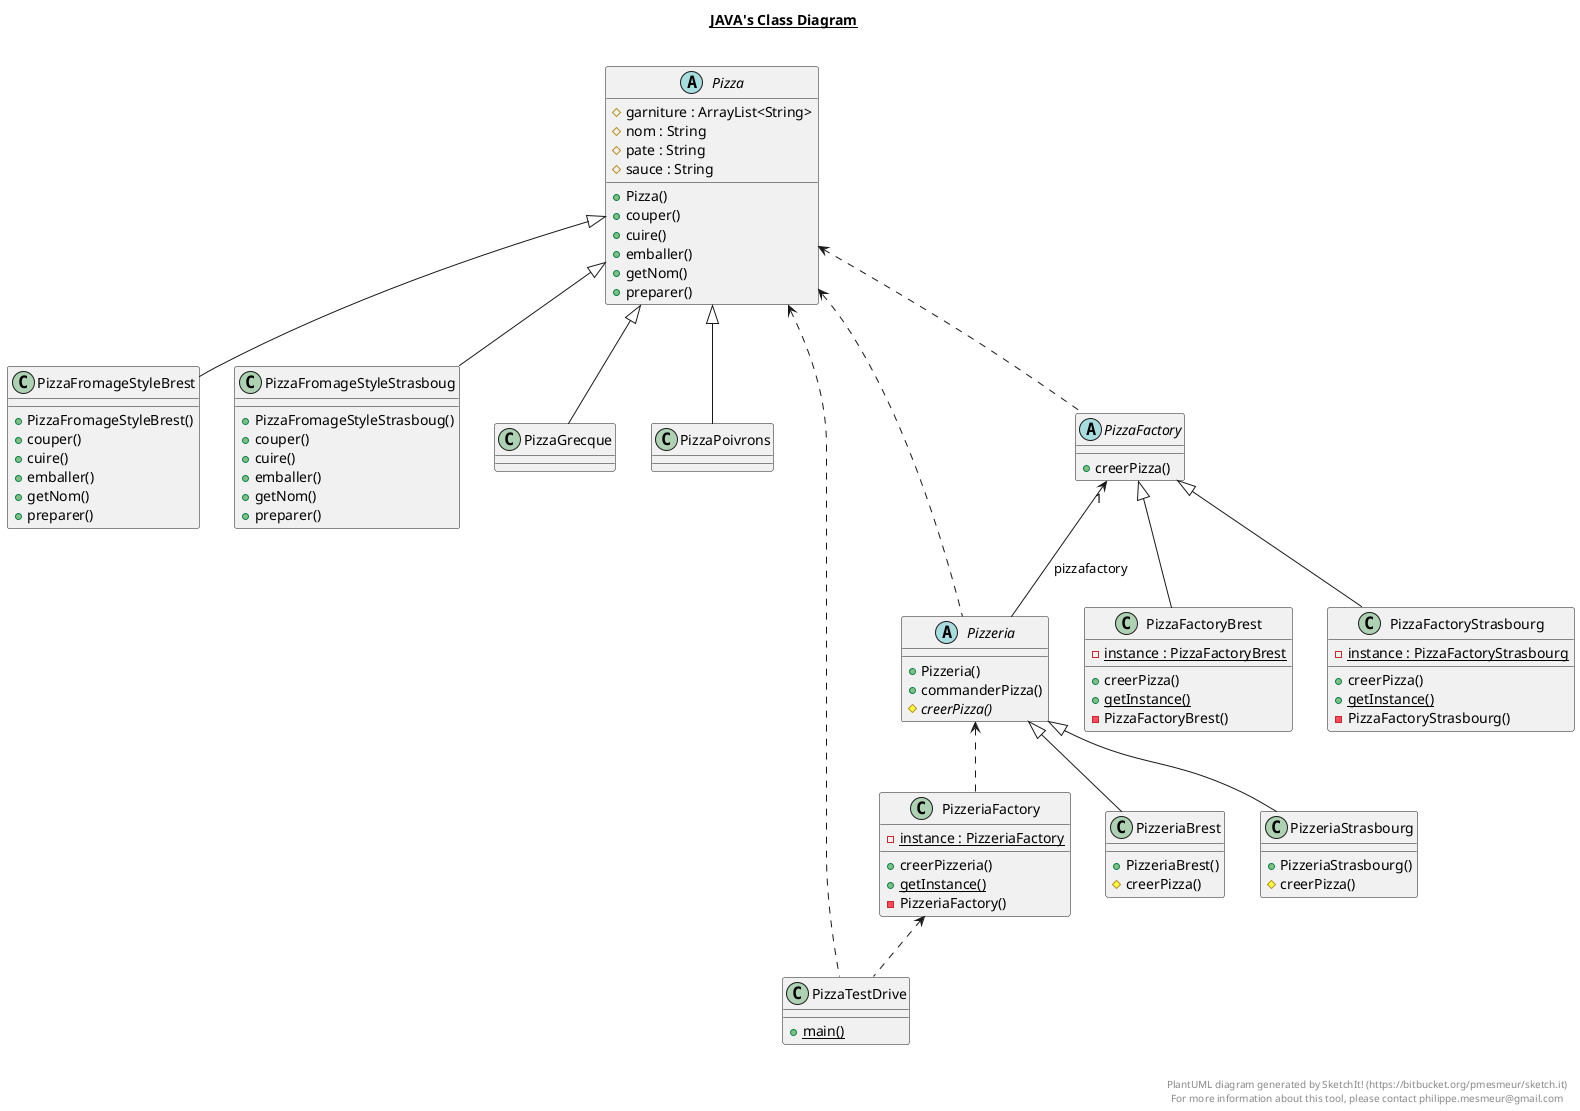 @startuml

title __JAVA's Class Diagram__\n

    class PizzeriaFactory {
        {static} - instance : PizzeriaFactory
        + creerPizzeria()
        {static} + getInstance()
        - PizzeriaFactory()
    }
  


    abstract class Pizza {
        # garniture : ArrayList<String>
        # nom : String
        # pate : String
        # sauce : String
        + Pizza()
        + couper()
        + cuire()
        + emballer()
        + getNom()
        + preparer()
    }

  


    class PizzaFromageStyleBrest {
        + PizzaFromageStyleBrest()
        + couper()
        + cuire()
        + emballer()
        + getNom()
        + preparer()
    }

  


    class PizzaFromageStyleStrasboug {
        + PizzaFromageStyleStrasboug()
        + couper()
        + cuire()
        + emballer()
        + getNom()
        + preparer()
    }

  

    class PizzaGrecque {
    }

  


    class PizzaPoivrons {
    }

  


    class PizzaTestDrive {
        {static} + main()
    }

  


    abstract class Pizzeria {
        + Pizzeria()
        + commanderPizza()
        {abstract} # creerPizza()
    }

  


    class PizzeriaBrest {
        + PizzeriaBrest()
        # creerPizza()
    }



    class PizzeriaStrasbourg {
        + PizzeriaStrasbourg()
        # creerPizza()
    }

  


    abstract class PizzaFactory {
        + creerPizza()
    }

  


    class PizzaFactoryBrest {
        {static} - instance : PizzaFactoryBrest
        + creerPizza()
        {static} + getInstance()
        - PizzaFactoryBrest()
    }

  


    class PizzaFactoryStrasbourg {
        {static} - instance : PizzaFactoryStrasbourg
        + creerPizza()
        {static} + getInstance()
        - PizzaFactoryStrasbourg()
    }

  

  Pizza <|-- PizzaFromageStyleBrest
  Pizza <|-- PizzaFromageStyleStrasboug
  Pizza <|-- PizzaGrecque
  Pizza <|-- PizzaPoivrons
  PizzaFactory"1" <-- Pizzeria : pizzafactory
  Pizzeria <|-- PizzeriaBrest
  Pizzeria <|-- PizzeriaStrasbourg
  PizzaFactory <|-- PizzaFactoryBrest
  PizzaFactory <|-- PizzaFactoryStrasbourg
  Pizzeria <.. PizzeriaFactory
  PizzeriaFactory <.. PizzaTestDrive
  Pizza <.. PizzaTestDrive
  Pizza <.. PizzaFactory
  Pizza <.. Pizzeria

right footer


PlantUML diagram generated by SketchIt! (https://bitbucket.org/pmesmeur/sketch.it)
For more information about this tool, please contact philippe.mesmeur@gmail.com
endfooter

@enduml
